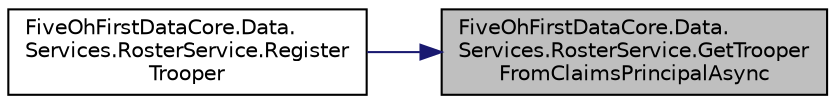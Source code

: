 digraph "FiveOhFirstDataCore.Data.Services.RosterService.GetTrooperFromClaimsPrincipalAsync"
{
 // LATEX_PDF_SIZE
  edge [fontname="Helvetica",fontsize="10",labelfontname="Helvetica",labelfontsize="10"];
  node [fontname="Helvetica",fontsize="10",shape=record];
  rankdir="RL";
  Node1 [label="FiveOhFirstDataCore.Data.\lServices.RosterService.GetTrooper\lFromClaimsPrincipalAsync",height=0.2,width=0.4,color="black", fillcolor="grey75", style="filled", fontcolor="black",tooltip="Gets a Trooper from a ClaimsPrincipal"];
  Node1 -> Node2 [dir="back",color="midnightblue",fontsize="10",style="solid",fontname="Helvetica"];
  Node2 [label="FiveOhFirstDataCore.Data.\lServices.RosterService.Register\lTrooper",height=0.2,width=0.4,color="black", fillcolor="white", style="filled",URL="$class_five_oh_first_data_core_1_1_data_1_1_services_1_1_roster_service.html#a9976358bd9a1a9d88df6503ef92c4441",tooltip="Register a new trooper account to the website."];
}
